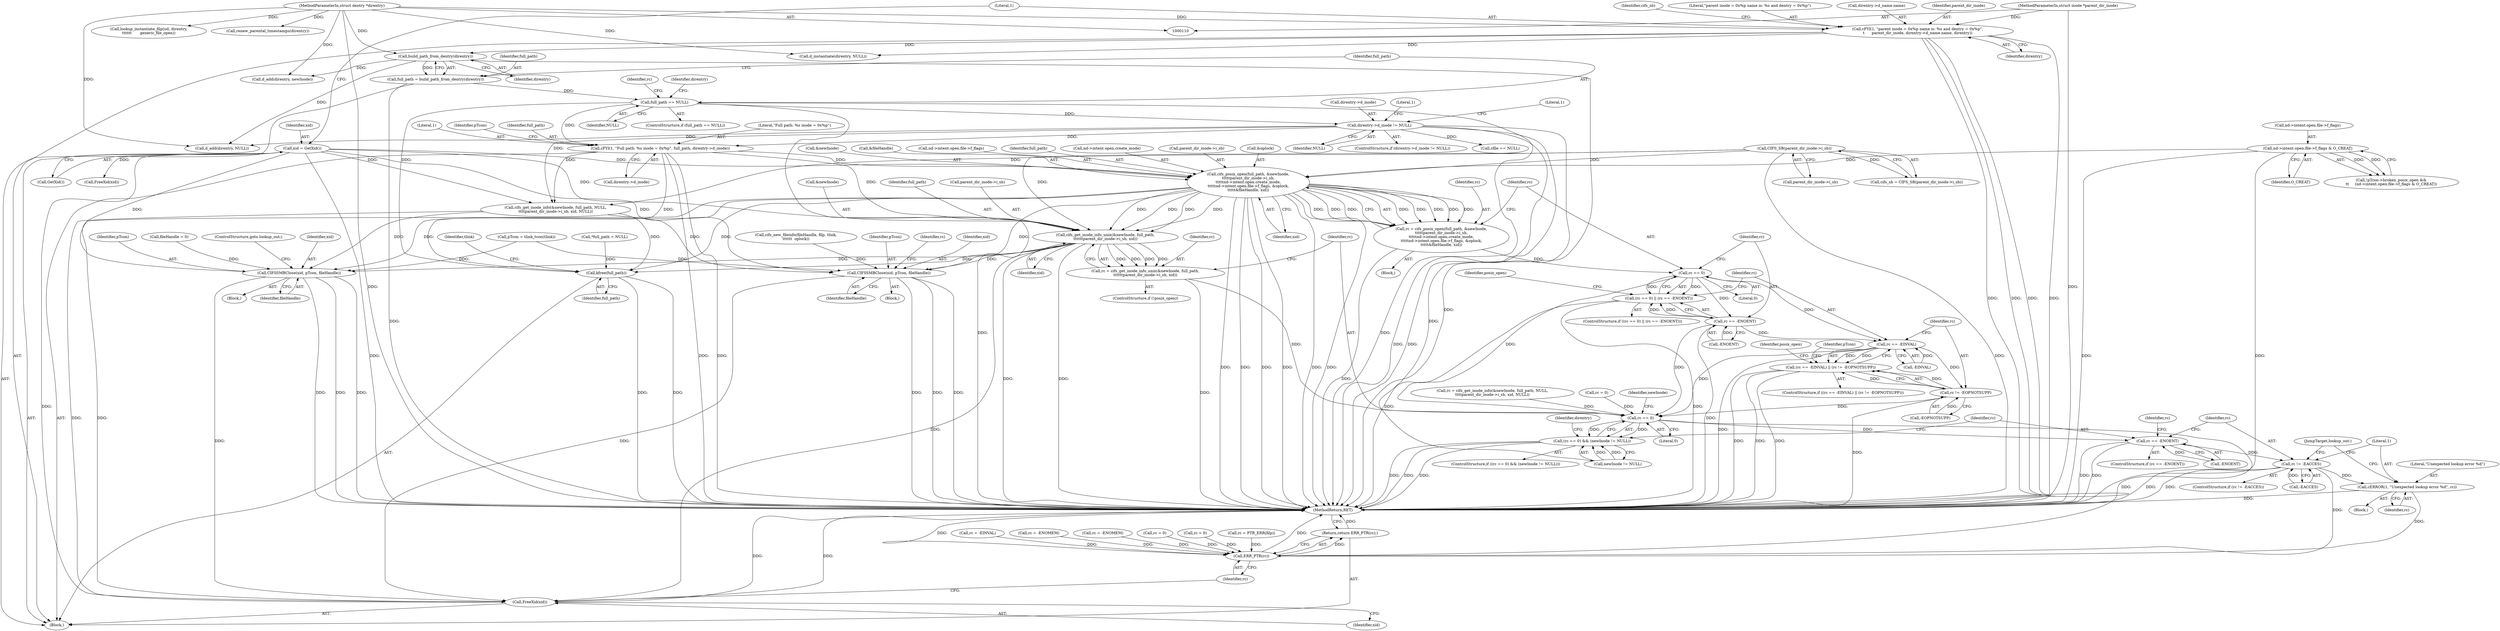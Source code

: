 digraph "0_linux_88d7d4e4a439f32acc56a6d860e415ee71d3df08@API" {
"1000318" [label="(Call,cifs_posix_open(full_path, &newInode,\n\t\t\t\t\tparent_dir_inode->i_sb,\n\t\t\t\t\tnd->intent.open.create_mode,\n\t\t\t\t\tnd->intent.open.file->f_flags, &oplock,\n\t\t\t\t\t&fileHandle, xid))"];
"1000271" [label="(Call,cFYI(1, \"Full path: %s inode = 0x%p\", full_path, direntry->d_inode))"];
"1000247" [label="(Call,full_path == NULL)"];
"1000242" [label="(Call,full_path = build_path_from_dentry(direntry))"];
"1000244" [label="(Call,build_path_from_dentry(direntry))"];
"1000151" [label="(Call,cFYI(1, \"parent inode = 0x%p name is: %s and dentry = 0x%p\",\n\t      parent_dir_inode, direntry->d_name.name, direntry))"];
"1000111" [label="(MethodParameterIn,struct inode *parent_dir_inode)"];
"1000112" [label="(MethodParameterIn,struct dentry *direntry)"];
"1000257" [label="(Call,direntry->d_inode != NULL)"];
"1000163" [label="(Call,CIFS_SB(parent_dir_inode->i_sb))"];
"1000304" [label="(Call,nd->intent.open.file->f_flags & O_CREAT)"];
"1000148" [label="(Call,xid = GetXid())"];
"1000316" [label="(Call,rc = cifs_posix_open(full_path, &newInode,\n\t\t\t\t\tparent_dir_inode->i_sb,\n\t\t\t\t\tnd->intent.open.create_mode,\n\t\t\t\t\tnd->intent.open.file->f_flags, &oplock,\n\t\t\t\t\t&fileHandle, xid))"];
"1000348" [label="(Call,rc == 0)"];
"1000347" [label="(Call,(rc == 0) || (rc == -ENOENT))"];
"1000351" [label="(Call,rc == -ENOENT)"];
"1000361" [label="(Call,rc == -EINVAL)"];
"1000360" [label="(Call,(rc == -EINVAL) || (rc != -EOPNOTSUPP))"];
"1000365" [label="(Call,rc != -EOPNOTSUPP)"];
"1000402" [label="(Call,rc == 0)"];
"1000401" [label="(Call,(rc == 0) && (newInode != NULL))"];
"1000461" [label="(Call,rc == -ENOENT)"];
"1000479" [label="(Call,rc != -EACCES)"];
"1000484" [label="(Call,cERROR(1, \"Unexpected lookup error %d\", rc))"];
"1000496" [label="(Call,ERR_PTR(rc))"];
"1000495" [label="(Return,return ERR_PTR(rc);)"];
"1000379" [label="(Call,cifs_get_inode_info_unix(&newInode, full_path,\n\t\t\t\t\t\tparent_dir_inode->i_sb, xid))"];
"1000377" [label="(Call,rc = cifs_get_inode_info_unix(&newInode, full_path,\n\t\t\t\t\t\tparent_dir_inode->i_sb, xid))"];
"1000429" [label="(Call,CIFSSMBClose(xid, pTcon, fileHandle))"];
"1000493" [label="(Call,FreeXid(xid))"];
"1000448" [label="(Call,CIFSSMBClose(xid, pTcon, fileHandle))"];
"1000489" [label="(Call,kfree(full_path))"];
"1000325" [label="(Call,nd->intent.open.create_mode)"];
"1000448" [label="(Call,CIFSSMBClose(xid, pTcon, fileHandle))"];
"1000362" [label="(Identifier,rc)"];
"1000221" [label="(Call,rc = -EINVAL)"];
"1000148" [label="(Call,xid = GetXid())"];
"1000484" [label="(Call,cERROR(1, \"Unexpected lookup error %d\", rc))"];
"1000317" [label="(Identifier,rc)"];
"1000467" [label="(Identifier,rc)"];
"1000273" [label="(Literal,\"Full path: %s inode = 0x%p\")"];
"1000488" [label="(JumpTarget,lookup_out:)"];
"1000494" [label="(Identifier,xid)"];
"1000272" [label="(Literal,1)"];
"1000498" [label="(MethodReturn,RET)"];
"1000322" [label="(Call,parent_dir_inode->i_sb)"];
"1000275" [label="(Call,direntry->d_inode)"];
"1000345" [label="(Identifier,xid)"];
"1000235" [label="(Call,d_instantiate(direntry, NULL))"];
"1000247" [label="(Call,full_path == NULL)"];
"1000341" [label="(Call,&oplock)"];
"1000320" [label="(Call,&newInode)"];
"1000486" [label="(Literal,\"Unexpected lookup error %d\")"];
"1000343" [label="(Call,&fileHandle)"];
"1000489" [label="(Call,kfree(full_path))"];
"1000462" [label="(Identifier,rc)"];
"1000150" [label="(Call,GetXid())"];
"1000404" [label="(Literal,0)"];
"1000481" [label="(Call,-EACCES)"];
"1000474" [label="(Call,d_add(direntry, NULL))"];
"1000162" [label="(Identifier,cifs_sb)"];
"1000490" [label="(Identifier,full_path)"];
"1000402" [label="(Call,rc == 0)"];
"1000492" [label="(Identifier,tlink)"];
"1000445" [label="(Block,)"];
"1000452" [label="(Call,rc = -ENOMEM)"];
"1000383" [label="(Call,parent_dir_inode->i_sb)"];
"1000360" [label="(Call,(rc == -EINVAL) || (rc != -EOPNOTSUPP))"];
"1000495" [label="(Return,return ERR_PTR(rc);)"];
"1000388" [label="(Call,rc = cifs_get_inode_info(&newInode, full_path, NULL,\n\t\t\t\tparent_dir_inode->i_sb, xid, NULL))"];
"1000496" [label="(Call,ERR_PTR(rc))"];
"1000487" [label="(Identifier,rc)"];
"1000160" [label="(Identifier,direntry)"];
"1000390" [label="(Call,cifs_get_inode_info(&newInode, full_path, NULL,\n\t\t\t\tparent_dir_inode->i_sb, xid, NULL))"];
"1000461" [label="(Call,rc == -ENOENT)"];
"1000346" [label="(ControlStructure,if ((rc == 0) || (rc == -ENOENT)))"];
"1000315" [label="(Block,)"];
"1000245" [label="(Identifier,direntry)"];
"1000161" [label="(Call,cifs_sb = CIFS_SB(parent_dir_inode->i_sb))"];
"1000449" [label="(Identifier,xid)"];
"1000111" [label="(MethodParameterIn,struct inode *parent_dir_inode)"];
"1000181" [label="(Call,pTcon = tlink_tcon(tlink))"];
"1000261" [label="(Identifier,NULL)"];
"1000376" [label="(Identifier,posix_open)"];
"1000365" [label="(Call,rc != -EOPNOTSUPP)"];
"1000318" [label="(Call,cifs_posix_open(full_path, &newInode,\n\t\t\t\t\tparent_dir_inode->i_sb,\n\t\t\t\t\tnd->intent.open.create_mode,\n\t\t\t\t\tnd->intent.open.file->f_flags, &oplock,\n\t\t\t\t\t&fileHandle, xid))"];
"1000164" [label="(Call,parent_dir_inode->i_sb)"];
"1000403" [label="(Identifier,rc)"];
"1000112" [label="(MethodParameterIn,struct dentry *direntry)"];
"1000359" [label="(ControlStructure,if ((rc == -EINVAL) || (rc != -EOPNOTSUPP)))"];
"1000377" [label="(Call,rc = cifs_get_inode_info_unix(&newInode, full_path,\n\t\t\t\t\t\tparent_dir_inode->i_sb, xid))"];
"1000251" [label="(Call,rc = -ENOMEM)"];
"1000379" [label="(Call,cifs_get_inode_info_unix(&newInode, full_path,\n\t\t\t\t\t\tparent_dir_inode->i_sb, xid))"];
"1000264" [label="(Literal,1)"];
"1000256" [label="(ControlStructure,if (direntry->d_inode != NULL))"];
"1000436" [label="(Call,cifs_new_fileinfo(fileHandle, filp, tlink,\n\t\t\t\t\t\t  oplock))"];
"1000460" [label="(ControlStructure,if (rc == -ENOENT))"];
"1000242" [label="(Call,full_path = build_path_from_dentry(direntry))"];
"1000349" [label="(Identifier,rc)"];
"1000153" [label="(Literal,\"parent inode = 0x%p name is: %s and dentry = 0x%p\")"];
"1000351" [label="(Call,rc == -ENOENT)"];
"1000155" [label="(Call,direntry->d_name.name)"];
"1000149" [label="(Identifier,xid)"];
"1000249" [label="(Identifier,NULL)"];
"1000154" [label="(Identifier,parent_dir_inode)"];
"1000450" [label="(Identifier,pTcon)"];
"1000493" [label="(Call,FreeXid(xid))"];
"1000258" [label="(Call,direntry->d_inode)"];
"1000114" [label="(Block,)"];
"1000347" [label="(Call,(rc == 0) || (rc == -ENOENT))"];
"1000151" [label="(Call,cFYI(1, \"parent inode = 0x%p name is: %s and dentry = 0x%p\",\n\t      parent_dir_inode, direntry->d_name.name, direntry))"];
"1000380" [label="(Call,&newInode)"];
"1000366" [label="(Identifier,rc)"];
"1000117" [label="(Call,rc = 0)"];
"1000442" [label="(Call,cfile == NULL)"];
"1000374" [label="(ControlStructure,if (!posix_open))"];
"1000332" [label="(Call,nd->intent.open.file->f_flags)"];
"1000316" [label="(Call,rc = cifs_posix_open(full_path, &newInode,\n\t\t\t\t\tparent_dir_inode->i_sb,\n\t\t\t\t\tnd->intent.open.create_mode,\n\t\t\t\t\tnd->intent.open.file->f_flags, &oplock,\n\t\t\t\t\t&fileHandle, xid))"];
"1000252" [label="(Identifier,rc)"];
"1000405" [label="(Call,newInode != NULL)"];
"1000246" [label="(ControlStructure,if (full_path == NULL))"];
"1000243" [label="(Identifier,full_path)"];
"1000431" [label="(Identifier,pTcon)"];
"1000314" [label="(Identifier,O_CREAT)"];
"1000248" [label="(Identifier,full_path)"];
"1000305" [label="(Call,nd->intent.open.file->f_flags)"];
"1000497" [label="(Identifier,rc)"];
"1000432" [label="(Identifier,fileHandle)"];
"1000163" [label="(Call,CIFS_SB(parent_dir_inode->i_sb))"];
"1000361" [label="(Call,rc == -EINVAL)"];
"1000424" [label="(Block,)"];
"1000152" [label="(Literal,1)"];
"1000463" [label="(Call,-ENOENT)"];
"1000259" [label="(Identifier,direntry)"];
"1000238" [label="(Call,rc = 0)"];
"1000485" [label="(Literal,1)"];
"1000353" [label="(Call,-ENOENT)"];
"1000280" [label="(Identifier,pTcon)"];
"1000352" [label="(Identifier,rc)"];
"1000386" [label="(Identifier,xid)"];
"1000451" [label="(Identifier,fileHandle)"];
"1000257" [label="(Call,direntry->d_inode != NULL)"];
"1000299" [label="(Call,!pTcon->broken_posix_open &&\n\t\t     (nd->intent.open.file->f_flags & O_CREAT))"];
"1000350" [label="(Literal,0)"];
"1000406" [label="(Identifier,newInode)"];
"1000466" [label="(Call,rc = 0)"];
"1000128" [label="(Call,fileHandle = 0)"];
"1000453" [label="(Identifier,rc)"];
"1000401" [label="(Call,(rc == 0) && (newInode != NULL))"];
"1000271" [label="(Call,cFYI(1, \"Full path: %s inode = 0x%p\", full_path, direntry->d_inode))"];
"1000410" [label="(Identifier,direntry)"];
"1000479" [label="(Call,rc != -EACCES)"];
"1000429" [label="(Call,CIFSSMBClose(xid, pTcon, fileHandle))"];
"1000274" [label="(Identifier,full_path)"];
"1000367" [label="(Call,-EOPNOTSUPP)"];
"1000304" [label="(Call,nd->intent.open.file->f_flags & O_CREAT)"];
"1000433" [label="(ControlStructure,goto lookup_out;)"];
"1000425" [label="(Call,rc = PTR_ERR(filp))"];
"1000478" [label="(ControlStructure,if (rc != -EACCES))"];
"1000356" [label="(Identifier,posix_open)"];
"1000144" [label="(Call,*full_path = NULL)"];
"1000417" [label="(Call,lookup_instantiate_filp(nd, direntry,\n\t\t\t\t\t\t       generic_file_open))"];
"1000409" [label="(Call,d_add(direntry, newInode))"];
"1000483" [label="(Block,)"];
"1000430" [label="(Identifier,xid)"];
"1000371" [label="(Identifier,pTcon)"];
"1000175" [label="(Call,FreeXid(xid))"];
"1000382" [label="(Identifier,full_path)"];
"1000244" [label="(Call,build_path_from_dentry(direntry))"];
"1000363" [label="(Call,-EINVAL)"];
"1000480" [label="(Identifier,rc)"];
"1000378" [label="(Identifier,rc)"];
"1000400" [label="(ControlStructure,if ((rc == 0) && (newInode != NULL)))"];
"1000269" [label="(Literal,1)"];
"1000319" [label="(Identifier,full_path)"];
"1000457" [label="(Call,renew_parental_timestamps(direntry))"];
"1000348" [label="(Call,rc == 0)"];
"1000318" -> "1000316"  [label="AST: "];
"1000318" -> "1000345"  [label="CFG: "];
"1000319" -> "1000318"  [label="AST: "];
"1000320" -> "1000318"  [label="AST: "];
"1000322" -> "1000318"  [label="AST: "];
"1000325" -> "1000318"  [label="AST: "];
"1000332" -> "1000318"  [label="AST: "];
"1000341" -> "1000318"  [label="AST: "];
"1000343" -> "1000318"  [label="AST: "];
"1000345" -> "1000318"  [label="AST: "];
"1000316" -> "1000318"  [label="CFG: "];
"1000318" -> "1000498"  [label="DDG: "];
"1000318" -> "1000498"  [label="DDG: "];
"1000318" -> "1000498"  [label="DDG: "];
"1000318" -> "1000498"  [label="DDG: "];
"1000318" -> "1000498"  [label="DDG: "];
"1000318" -> "1000498"  [label="DDG: "];
"1000318" -> "1000316"  [label="DDG: "];
"1000318" -> "1000316"  [label="DDG: "];
"1000318" -> "1000316"  [label="DDG: "];
"1000318" -> "1000316"  [label="DDG: "];
"1000318" -> "1000316"  [label="DDG: "];
"1000318" -> "1000316"  [label="DDG: "];
"1000318" -> "1000316"  [label="DDG: "];
"1000318" -> "1000316"  [label="DDG: "];
"1000271" -> "1000318"  [label="DDG: "];
"1000163" -> "1000318"  [label="DDG: "];
"1000304" -> "1000318"  [label="DDG: "];
"1000148" -> "1000318"  [label="DDG: "];
"1000318" -> "1000379"  [label="DDG: "];
"1000318" -> "1000379"  [label="DDG: "];
"1000318" -> "1000379"  [label="DDG: "];
"1000318" -> "1000379"  [label="DDG: "];
"1000318" -> "1000429"  [label="DDG: "];
"1000318" -> "1000448"  [label="DDG: "];
"1000318" -> "1000489"  [label="DDG: "];
"1000318" -> "1000493"  [label="DDG: "];
"1000271" -> "1000114"  [label="AST: "];
"1000271" -> "1000275"  [label="CFG: "];
"1000272" -> "1000271"  [label="AST: "];
"1000273" -> "1000271"  [label="AST: "];
"1000274" -> "1000271"  [label="AST: "];
"1000275" -> "1000271"  [label="AST: "];
"1000280" -> "1000271"  [label="CFG: "];
"1000271" -> "1000498"  [label="DDG: "];
"1000271" -> "1000498"  [label="DDG: "];
"1000247" -> "1000271"  [label="DDG: "];
"1000257" -> "1000271"  [label="DDG: "];
"1000271" -> "1000379"  [label="DDG: "];
"1000271" -> "1000390"  [label="DDG: "];
"1000271" -> "1000489"  [label="DDG: "];
"1000247" -> "1000246"  [label="AST: "];
"1000247" -> "1000249"  [label="CFG: "];
"1000248" -> "1000247"  [label="AST: "];
"1000249" -> "1000247"  [label="AST: "];
"1000252" -> "1000247"  [label="CFG: "];
"1000259" -> "1000247"  [label="CFG: "];
"1000247" -> "1000498"  [label="DDG: "];
"1000247" -> "1000498"  [label="DDG: "];
"1000242" -> "1000247"  [label="DDG: "];
"1000247" -> "1000257"  [label="DDG: "];
"1000247" -> "1000489"  [label="DDG: "];
"1000242" -> "1000114"  [label="AST: "];
"1000242" -> "1000244"  [label="CFG: "];
"1000243" -> "1000242"  [label="AST: "];
"1000244" -> "1000242"  [label="AST: "];
"1000248" -> "1000242"  [label="CFG: "];
"1000242" -> "1000498"  [label="DDG: "];
"1000244" -> "1000242"  [label="DDG: "];
"1000244" -> "1000245"  [label="CFG: "];
"1000245" -> "1000244"  [label="AST: "];
"1000244" -> "1000498"  [label="DDG: "];
"1000151" -> "1000244"  [label="DDG: "];
"1000112" -> "1000244"  [label="DDG: "];
"1000244" -> "1000409"  [label="DDG: "];
"1000244" -> "1000474"  [label="DDG: "];
"1000151" -> "1000114"  [label="AST: "];
"1000151" -> "1000160"  [label="CFG: "];
"1000152" -> "1000151"  [label="AST: "];
"1000153" -> "1000151"  [label="AST: "];
"1000154" -> "1000151"  [label="AST: "];
"1000155" -> "1000151"  [label="AST: "];
"1000160" -> "1000151"  [label="AST: "];
"1000162" -> "1000151"  [label="CFG: "];
"1000151" -> "1000498"  [label="DDG: "];
"1000151" -> "1000498"  [label="DDG: "];
"1000151" -> "1000498"  [label="DDG: "];
"1000151" -> "1000498"  [label="DDG: "];
"1000111" -> "1000151"  [label="DDG: "];
"1000112" -> "1000151"  [label="DDG: "];
"1000151" -> "1000235"  [label="DDG: "];
"1000111" -> "1000110"  [label="AST: "];
"1000111" -> "1000498"  [label="DDG: "];
"1000112" -> "1000110"  [label="AST: "];
"1000112" -> "1000498"  [label="DDG: "];
"1000112" -> "1000235"  [label="DDG: "];
"1000112" -> "1000409"  [label="DDG: "];
"1000112" -> "1000417"  [label="DDG: "];
"1000112" -> "1000457"  [label="DDG: "];
"1000112" -> "1000474"  [label="DDG: "];
"1000257" -> "1000256"  [label="AST: "];
"1000257" -> "1000261"  [label="CFG: "];
"1000258" -> "1000257"  [label="AST: "];
"1000261" -> "1000257"  [label="AST: "];
"1000264" -> "1000257"  [label="CFG: "];
"1000269" -> "1000257"  [label="CFG: "];
"1000257" -> "1000498"  [label="DDG: "];
"1000257" -> "1000498"  [label="DDG: "];
"1000257" -> "1000390"  [label="DDG: "];
"1000257" -> "1000405"  [label="DDG: "];
"1000257" -> "1000442"  [label="DDG: "];
"1000257" -> "1000474"  [label="DDG: "];
"1000163" -> "1000161"  [label="AST: "];
"1000163" -> "1000164"  [label="CFG: "];
"1000164" -> "1000163"  [label="AST: "];
"1000161" -> "1000163"  [label="CFG: "];
"1000163" -> "1000498"  [label="DDG: "];
"1000163" -> "1000161"  [label="DDG: "];
"1000163" -> "1000379"  [label="DDG: "];
"1000163" -> "1000390"  [label="DDG: "];
"1000304" -> "1000299"  [label="AST: "];
"1000304" -> "1000314"  [label="CFG: "];
"1000305" -> "1000304"  [label="AST: "];
"1000314" -> "1000304"  [label="AST: "];
"1000299" -> "1000304"  [label="CFG: "];
"1000304" -> "1000498"  [label="DDG: "];
"1000304" -> "1000498"  [label="DDG: "];
"1000304" -> "1000299"  [label="DDG: "];
"1000304" -> "1000299"  [label="DDG: "];
"1000148" -> "1000114"  [label="AST: "];
"1000148" -> "1000150"  [label="CFG: "];
"1000149" -> "1000148"  [label="AST: "];
"1000150" -> "1000148"  [label="AST: "];
"1000152" -> "1000148"  [label="CFG: "];
"1000148" -> "1000498"  [label="DDG: "];
"1000148" -> "1000175"  [label="DDG: "];
"1000148" -> "1000379"  [label="DDG: "];
"1000148" -> "1000390"  [label="DDG: "];
"1000148" -> "1000429"  [label="DDG: "];
"1000148" -> "1000448"  [label="DDG: "];
"1000148" -> "1000493"  [label="DDG: "];
"1000316" -> "1000315"  [label="AST: "];
"1000317" -> "1000316"  [label="AST: "];
"1000349" -> "1000316"  [label="CFG: "];
"1000316" -> "1000498"  [label="DDG: "];
"1000316" -> "1000348"  [label="DDG: "];
"1000348" -> "1000347"  [label="AST: "];
"1000348" -> "1000350"  [label="CFG: "];
"1000349" -> "1000348"  [label="AST: "];
"1000350" -> "1000348"  [label="AST: "];
"1000352" -> "1000348"  [label="CFG: "];
"1000347" -> "1000348"  [label="CFG: "];
"1000348" -> "1000347"  [label="DDG: "];
"1000348" -> "1000347"  [label="DDG: "];
"1000348" -> "1000351"  [label="DDG: "];
"1000348" -> "1000361"  [label="DDG: "];
"1000348" -> "1000402"  [label="DDG: "];
"1000347" -> "1000346"  [label="AST: "];
"1000347" -> "1000351"  [label="CFG: "];
"1000351" -> "1000347"  [label="AST: "];
"1000356" -> "1000347"  [label="CFG: "];
"1000362" -> "1000347"  [label="CFG: "];
"1000347" -> "1000498"  [label="DDG: "];
"1000347" -> "1000498"  [label="DDG: "];
"1000351" -> "1000347"  [label="DDG: "];
"1000351" -> "1000347"  [label="DDG: "];
"1000351" -> "1000353"  [label="CFG: "];
"1000352" -> "1000351"  [label="AST: "];
"1000353" -> "1000351"  [label="AST: "];
"1000351" -> "1000498"  [label="DDG: "];
"1000353" -> "1000351"  [label="DDG: "];
"1000351" -> "1000361"  [label="DDG: "];
"1000351" -> "1000402"  [label="DDG: "];
"1000361" -> "1000360"  [label="AST: "];
"1000361" -> "1000363"  [label="CFG: "];
"1000362" -> "1000361"  [label="AST: "];
"1000363" -> "1000361"  [label="AST: "];
"1000366" -> "1000361"  [label="CFG: "];
"1000360" -> "1000361"  [label="CFG: "];
"1000361" -> "1000498"  [label="DDG: "];
"1000361" -> "1000360"  [label="DDG: "];
"1000361" -> "1000360"  [label="DDG: "];
"1000363" -> "1000361"  [label="DDG: "];
"1000361" -> "1000365"  [label="DDG: "];
"1000361" -> "1000402"  [label="DDG: "];
"1000360" -> "1000359"  [label="AST: "];
"1000360" -> "1000365"  [label="CFG: "];
"1000365" -> "1000360"  [label="AST: "];
"1000371" -> "1000360"  [label="CFG: "];
"1000376" -> "1000360"  [label="CFG: "];
"1000360" -> "1000498"  [label="DDG: "];
"1000360" -> "1000498"  [label="DDG: "];
"1000360" -> "1000498"  [label="DDG: "];
"1000365" -> "1000360"  [label="DDG: "];
"1000365" -> "1000360"  [label="DDG: "];
"1000365" -> "1000367"  [label="CFG: "];
"1000366" -> "1000365"  [label="AST: "];
"1000367" -> "1000365"  [label="AST: "];
"1000365" -> "1000498"  [label="DDG: "];
"1000367" -> "1000365"  [label="DDG: "];
"1000365" -> "1000402"  [label="DDG: "];
"1000402" -> "1000401"  [label="AST: "];
"1000402" -> "1000404"  [label="CFG: "];
"1000403" -> "1000402"  [label="AST: "];
"1000404" -> "1000402"  [label="AST: "];
"1000406" -> "1000402"  [label="CFG: "];
"1000401" -> "1000402"  [label="CFG: "];
"1000402" -> "1000401"  [label="DDG: "];
"1000402" -> "1000401"  [label="DDG: "];
"1000388" -> "1000402"  [label="DDG: "];
"1000117" -> "1000402"  [label="DDG: "];
"1000377" -> "1000402"  [label="DDG: "];
"1000402" -> "1000461"  [label="DDG: "];
"1000402" -> "1000496"  [label="DDG: "];
"1000401" -> "1000400"  [label="AST: "];
"1000401" -> "1000405"  [label="CFG: "];
"1000405" -> "1000401"  [label="AST: "];
"1000410" -> "1000401"  [label="CFG: "];
"1000462" -> "1000401"  [label="CFG: "];
"1000401" -> "1000498"  [label="DDG: "];
"1000401" -> "1000498"  [label="DDG: "];
"1000401" -> "1000498"  [label="DDG: "];
"1000405" -> "1000401"  [label="DDG: "];
"1000405" -> "1000401"  [label="DDG: "];
"1000461" -> "1000460"  [label="AST: "];
"1000461" -> "1000463"  [label="CFG: "];
"1000462" -> "1000461"  [label="AST: "];
"1000463" -> "1000461"  [label="AST: "];
"1000467" -> "1000461"  [label="CFG: "];
"1000480" -> "1000461"  [label="CFG: "];
"1000461" -> "1000498"  [label="DDG: "];
"1000461" -> "1000498"  [label="DDG: "];
"1000463" -> "1000461"  [label="DDG: "];
"1000461" -> "1000479"  [label="DDG: "];
"1000479" -> "1000478"  [label="AST: "];
"1000479" -> "1000481"  [label="CFG: "];
"1000480" -> "1000479"  [label="AST: "];
"1000481" -> "1000479"  [label="AST: "];
"1000485" -> "1000479"  [label="CFG: "];
"1000488" -> "1000479"  [label="CFG: "];
"1000479" -> "1000498"  [label="DDG: "];
"1000479" -> "1000498"  [label="DDG: "];
"1000481" -> "1000479"  [label="DDG: "];
"1000479" -> "1000484"  [label="DDG: "];
"1000479" -> "1000496"  [label="DDG: "];
"1000484" -> "1000483"  [label="AST: "];
"1000484" -> "1000487"  [label="CFG: "];
"1000485" -> "1000484"  [label="AST: "];
"1000486" -> "1000484"  [label="AST: "];
"1000487" -> "1000484"  [label="AST: "];
"1000488" -> "1000484"  [label="CFG: "];
"1000484" -> "1000498"  [label="DDG: "];
"1000484" -> "1000496"  [label="DDG: "];
"1000496" -> "1000495"  [label="AST: "];
"1000496" -> "1000497"  [label="CFG: "];
"1000497" -> "1000496"  [label="AST: "];
"1000495" -> "1000496"  [label="CFG: "];
"1000496" -> "1000498"  [label="DDG: "];
"1000496" -> "1000498"  [label="DDG: "];
"1000496" -> "1000495"  [label="DDG: "];
"1000238" -> "1000496"  [label="DDG: "];
"1000466" -> "1000496"  [label="DDG: "];
"1000221" -> "1000496"  [label="DDG: "];
"1000452" -> "1000496"  [label="DDG: "];
"1000251" -> "1000496"  [label="DDG: "];
"1000425" -> "1000496"  [label="DDG: "];
"1000495" -> "1000114"  [label="AST: "];
"1000498" -> "1000495"  [label="CFG: "];
"1000495" -> "1000498"  [label="DDG: "];
"1000379" -> "1000377"  [label="AST: "];
"1000379" -> "1000386"  [label="CFG: "];
"1000380" -> "1000379"  [label="AST: "];
"1000382" -> "1000379"  [label="AST: "];
"1000383" -> "1000379"  [label="AST: "];
"1000386" -> "1000379"  [label="AST: "];
"1000377" -> "1000379"  [label="CFG: "];
"1000379" -> "1000498"  [label="DDG: "];
"1000379" -> "1000498"  [label="DDG: "];
"1000379" -> "1000377"  [label="DDG: "];
"1000379" -> "1000377"  [label="DDG: "];
"1000379" -> "1000377"  [label="DDG: "];
"1000379" -> "1000377"  [label="DDG: "];
"1000379" -> "1000429"  [label="DDG: "];
"1000379" -> "1000448"  [label="DDG: "];
"1000379" -> "1000489"  [label="DDG: "];
"1000379" -> "1000493"  [label="DDG: "];
"1000377" -> "1000374"  [label="AST: "];
"1000378" -> "1000377"  [label="AST: "];
"1000403" -> "1000377"  [label="CFG: "];
"1000377" -> "1000498"  [label="DDG: "];
"1000429" -> "1000424"  [label="AST: "];
"1000429" -> "1000432"  [label="CFG: "];
"1000430" -> "1000429"  [label="AST: "];
"1000431" -> "1000429"  [label="AST: "];
"1000432" -> "1000429"  [label="AST: "];
"1000433" -> "1000429"  [label="CFG: "];
"1000429" -> "1000498"  [label="DDG: "];
"1000429" -> "1000498"  [label="DDG: "];
"1000429" -> "1000498"  [label="DDG: "];
"1000390" -> "1000429"  [label="DDG: "];
"1000181" -> "1000429"  [label="DDG: "];
"1000128" -> "1000429"  [label="DDG: "];
"1000429" -> "1000493"  [label="DDG: "];
"1000493" -> "1000114"  [label="AST: "];
"1000493" -> "1000494"  [label="CFG: "];
"1000494" -> "1000493"  [label="AST: "];
"1000497" -> "1000493"  [label="CFG: "];
"1000493" -> "1000498"  [label="DDG: "];
"1000493" -> "1000498"  [label="DDG: "];
"1000390" -> "1000493"  [label="DDG: "];
"1000448" -> "1000493"  [label="DDG: "];
"1000448" -> "1000445"  [label="AST: "];
"1000448" -> "1000451"  [label="CFG: "];
"1000449" -> "1000448"  [label="AST: "];
"1000450" -> "1000448"  [label="AST: "];
"1000451" -> "1000448"  [label="AST: "];
"1000453" -> "1000448"  [label="CFG: "];
"1000448" -> "1000498"  [label="DDG: "];
"1000448" -> "1000498"  [label="DDG: "];
"1000448" -> "1000498"  [label="DDG: "];
"1000390" -> "1000448"  [label="DDG: "];
"1000181" -> "1000448"  [label="DDG: "];
"1000436" -> "1000448"  [label="DDG: "];
"1000489" -> "1000114"  [label="AST: "];
"1000489" -> "1000490"  [label="CFG: "];
"1000490" -> "1000489"  [label="AST: "];
"1000492" -> "1000489"  [label="CFG: "];
"1000489" -> "1000498"  [label="DDG: "];
"1000489" -> "1000498"  [label="DDG: "];
"1000390" -> "1000489"  [label="DDG: "];
"1000144" -> "1000489"  [label="DDG: "];
}
